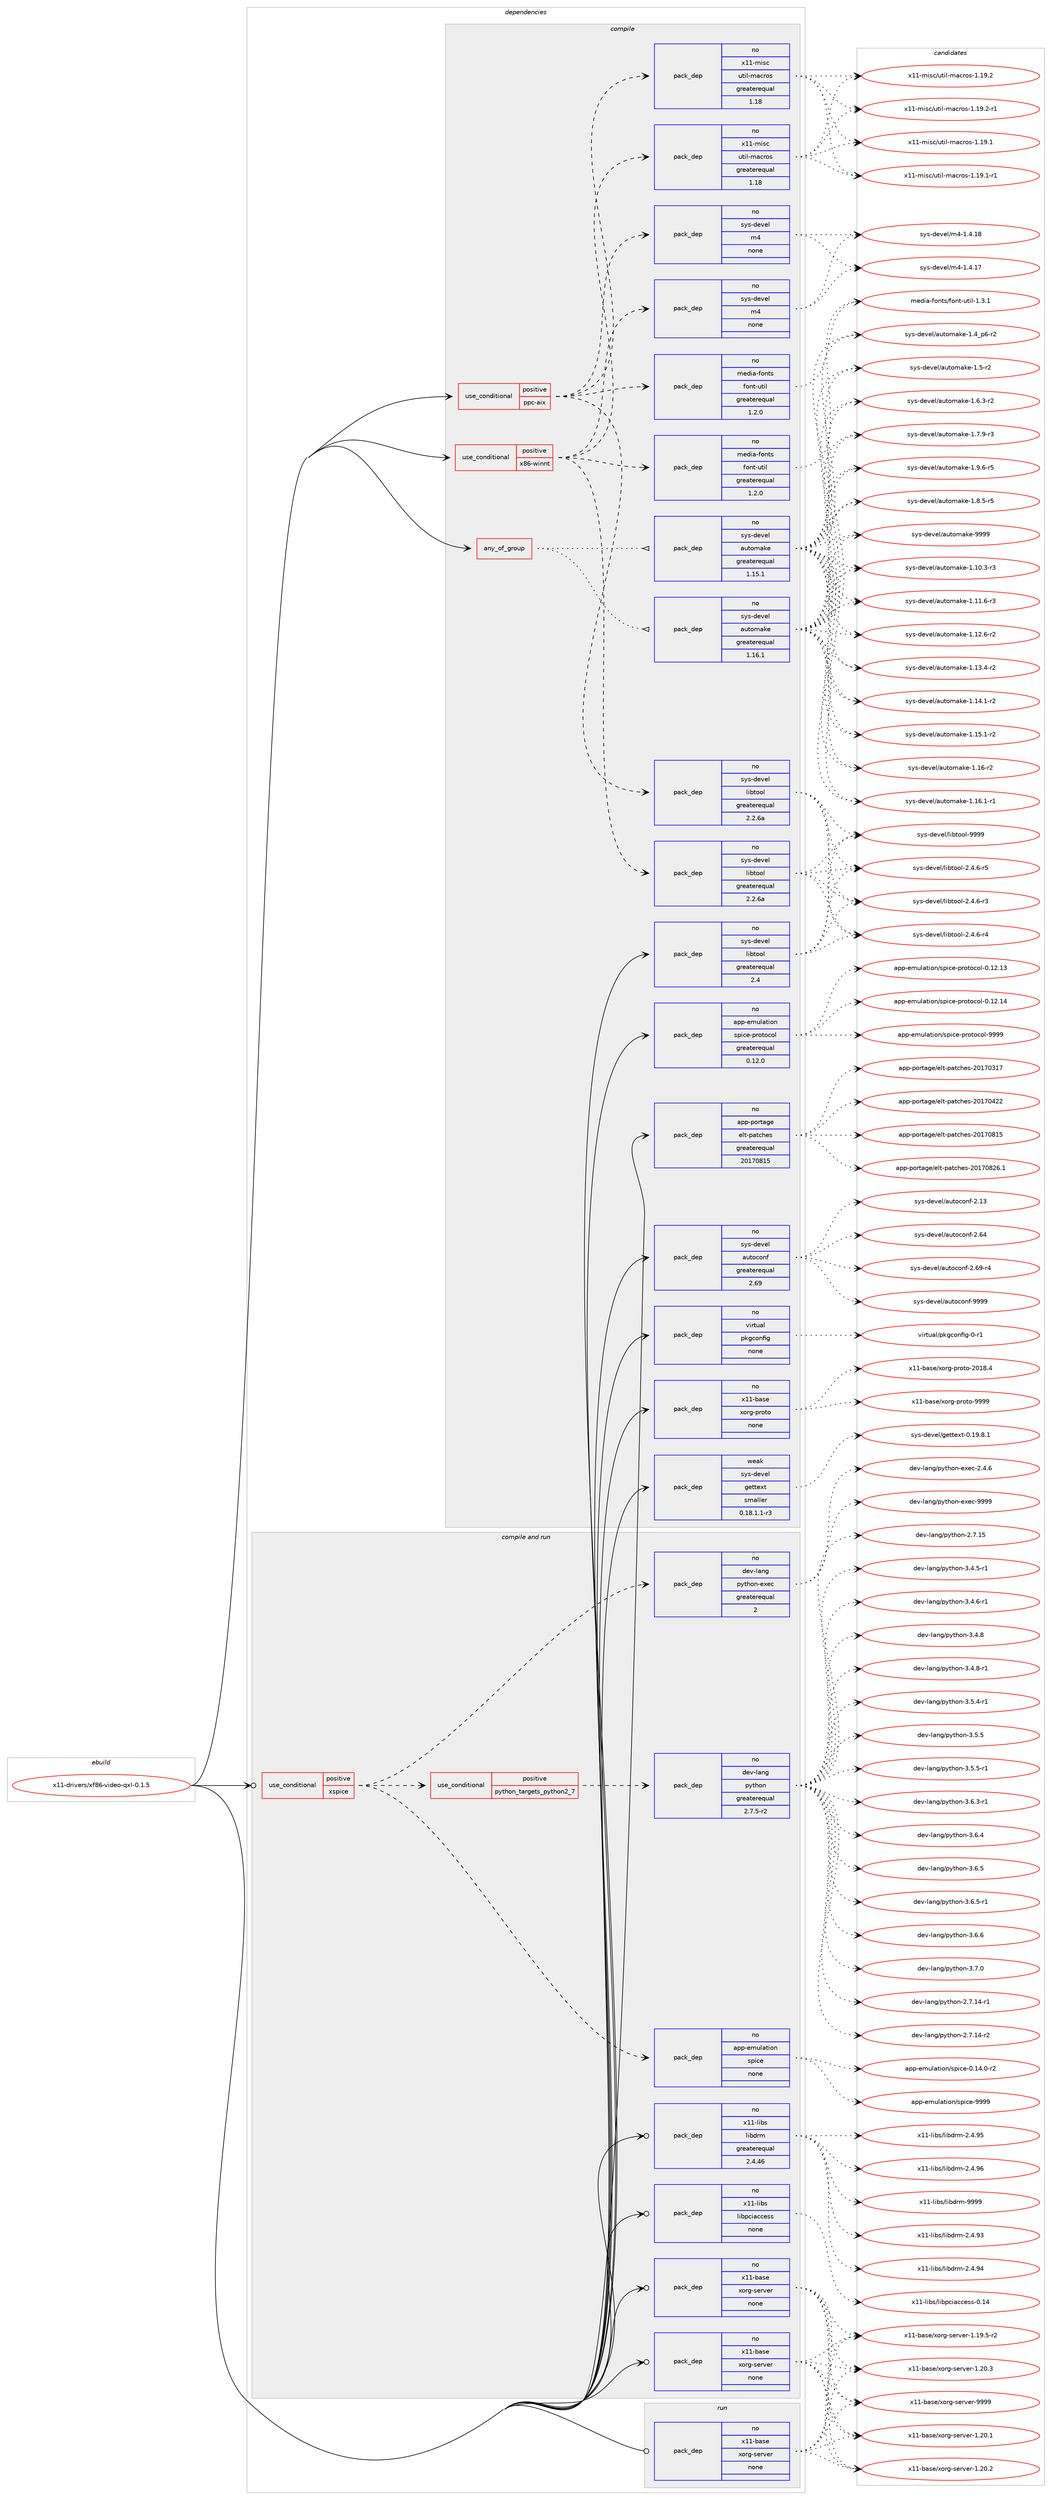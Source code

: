 digraph prolog {

# *************
# Graph options
# *************

newrank=true;
concentrate=true;
compound=true;
graph [rankdir=LR,fontname=Helvetica,fontsize=10,ranksep=1.5];#, ranksep=2.5, nodesep=0.2];
edge  [arrowhead=vee];
node  [fontname=Helvetica,fontsize=10];

# **********
# The ebuild
# **********

subgraph cluster_leftcol {
color=gray;
rank=same;
label=<<i>ebuild</i>>;
id [label="x11-drivers/xf86-video-qxl-0.1.5", color=red, width=4, href="../x11-drivers/xf86-video-qxl-0.1.5.svg"];
}

# ****************
# The dependencies
# ****************

subgraph cluster_midcol {
color=gray;
label=<<i>dependencies</i>>;
subgraph cluster_compile {
fillcolor="#eeeeee";
style=filled;
label=<<i>compile</i>>;
subgraph any210 {
dependency8923 [label=<<TABLE BORDER="0" CELLBORDER="1" CELLSPACING="0" CELLPADDING="4"><TR><TD CELLPADDING="10">any_of_group</TD></TR></TABLE>>, shape=none, color=red];subgraph pack7074 {
dependency8924 [label=<<TABLE BORDER="0" CELLBORDER="1" CELLSPACING="0" CELLPADDING="4" WIDTH="220"><TR><TD ROWSPAN="6" CELLPADDING="30">pack_dep</TD></TR><TR><TD WIDTH="110">no</TD></TR><TR><TD>sys-devel</TD></TR><TR><TD>automake</TD></TR><TR><TD>greaterequal</TD></TR><TR><TD>1.16.1</TD></TR></TABLE>>, shape=none, color=blue];
}
dependency8923:e -> dependency8924:w [weight=20,style="dotted",arrowhead="oinv"];
subgraph pack7075 {
dependency8925 [label=<<TABLE BORDER="0" CELLBORDER="1" CELLSPACING="0" CELLPADDING="4" WIDTH="220"><TR><TD ROWSPAN="6" CELLPADDING="30">pack_dep</TD></TR><TR><TD WIDTH="110">no</TD></TR><TR><TD>sys-devel</TD></TR><TR><TD>automake</TD></TR><TR><TD>greaterequal</TD></TR><TR><TD>1.15.1</TD></TR></TABLE>>, shape=none, color=blue];
}
dependency8923:e -> dependency8925:w [weight=20,style="dotted",arrowhead="oinv"];
}
id:e -> dependency8923:w [weight=20,style="solid",arrowhead="vee"];
subgraph cond1629 {
dependency8926 [label=<<TABLE BORDER="0" CELLBORDER="1" CELLSPACING="0" CELLPADDING="4"><TR><TD ROWSPAN="3" CELLPADDING="10">use_conditional</TD></TR><TR><TD>positive</TD></TR><TR><TD>ppc-aix</TD></TR></TABLE>>, shape=none, color=red];
subgraph pack7076 {
dependency8927 [label=<<TABLE BORDER="0" CELLBORDER="1" CELLSPACING="0" CELLPADDING="4" WIDTH="220"><TR><TD ROWSPAN="6" CELLPADDING="30">pack_dep</TD></TR><TR><TD WIDTH="110">no</TD></TR><TR><TD>sys-devel</TD></TR><TR><TD>libtool</TD></TR><TR><TD>greaterequal</TD></TR><TR><TD>2.2.6a</TD></TR></TABLE>>, shape=none, color=blue];
}
dependency8926:e -> dependency8927:w [weight=20,style="dashed",arrowhead="vee"];
subgraph pack7077 {
dependency8928 [label=<<TABLE BORDER="0" CELLBORDER="1" CELLSPACING="0" CELLPADDING="4" WIDTH="220"><TR><TD ROWSPAN="6" CELLPADDING="30">pack_dep</TD></TR><TR><TD WIDTH="110">no</TD></TR><TR><TD>sys-devel</TD></TR><TR><TD>m4</TD></TR><TR><TD>none</TD></TR><TR><TD></TD></TR></TABLE>>, shape=none, color=blue];
}
dependency8926:e -> dependency8928:w [weight=20,style="dashed",arrowhead="vee"];
subgraph pack7078 {
dependency8929 [label=<<TABLE BORDER="0" CELLBORDER="1" CELLSPACING="0" CELLPADDING="4" WIDTH="220"><TR><TD ROWSPAN="6" CELLPADDING="30">pack_dep</TD></TR><TR><TD WIDTH="110">no</TD></TR><TR><TD>x11-misc</TD></TR><TR><TD>util-macros</TD></TR><TR><TD>greaterequal</TD></TR><TR><TD>1.18</TD></TR></TABLE>>, shape=none, color=blue];
}
dependency8926:e -> dependency8929:w [weight=20,style="dashed",arrowhead="vee"];
subgraph pack7079 {
dependency8930 [label=<<TABLE BORDER="0" CELLBORDER="1" CELLSPACING="0" CELLPADDING="4" WIDTH="220"><TR><TD ROWSPAN="6" CELLPADDING="30">pack_dep</TD></TR><TR><TD WIDTH="110">no</TD></TR><TR><TD>media-fonts</TD></TR><TR><TD>font-util</TD></TR><TR><TD>greaterequal</TD></TR><TR><TD>1.2.0</TD></TR></TABLE>>, shape=none, color=blue];
}
dependency8926:e -> dependency8930:w [weight=20,style="dashed",arrowhead="vee"];
}
id:e -> dependency8926:w [weight=20,style="solid",arrowhead="vee"];
subgraph cond1630 {
dependency8931 [label=<<TABLE BORDER="0" CELLBORDER="1" CELLSPACING="0" CELLPADDING="4"><TR><TD ROWSPAN="3" CELLPADDING="10">use_conditional</TD></TR><TR><TD>positive</TD></TR><TR><TD>x86-winnt</TD></TR></TABLE>>, shape=none, color=red];
subgraph pack7080 {
dependency8932 [label=<<TABLE BORDER="0" CELLBORDER="1" CELLSPACING="0" CELLPADDING="4" WIDTH="220"><TR><TD ROWSPAN="6" CELLPADDING="30">pack_dep</TD></TR><TR><TD WIDTH="110">no</TD></TR><TR><TD>sys-devel</TD></TR><TR><TD>libtool</TD></TR><TR><TD>greaterequal</TD></TR><TR><TD>2.2.6a</TD></TR></TABLE>>, shape=none, color=blue];
}
dependency8931:e -> dependency8932:w [weight=20,style="dashed",arrowhead="vee"];
subgraph pack7081 {
dependency8933 [label=<<TABLE BORDER="0" CELLBORDER="1" CELLSPACING="0" CELLPADDING="4" WIDTH="220"><TR><TD ROWSPAN="6" CELLPADDING="30">pack_dep</TD></TR><TR><TD WIDTH="110">no</TD></TR><TR><TD>sys-devel</TD></TR><TR><TD>m4</TD></TR><TR><TD>none</TD></TR><TR><TD></TD></TR></TABLE>>, shape=none, color=blue];
}
dependency8931:e -> dependency8933:w [weight=20,style="dashed",arrowhead="vee"];
subgraph pack7082 {
dependency8934 [label=<<TABLE BORDER="0" CELLBORDER="1" CELLSPACING="0" CELLPADDING="4" WIDTH="220"><TR><TD ROWSPAN="6" CELLPADDING="30">pack_dep</TD></TR><TR><TD WIDTH="110">no</TD></TR><TR><TD>x11-misc</TD></TR><TR><TD>util-macros</TD></TR><TR><TD>greaterequal</TD></TR><TR><TD>1.18</TD></TR></TABLE>>, shape=none, color=blue];
}
dependency8931:e -> dependency8934:w [weight=20,style="dashed",arrowhead="vee"];
subgraph pack7083 {
dependency8935 [label=<<TABLE BORDER="0" CELLBORDER="1" CELLSPACING="0" CELLPADDING="4" WIDTH="220"><TR><TD ROWSPAN="6" CELLPADDING="30">pack_dep</TD></TR><TR><TD WIDTH="110">no</TD></TR><TR><TD>media-fonts</TD></TR><TR><TD>font-util</TD></TR><TR><TD>greaterequal</TD></TR><TR><TD>1.2.0</TD></TR></TABLE>>, shape=none, color=blue];
}
dependency8931:e -> dependency8935:w [weight=20,style="dashed",arrowhead="vee"];
}
id:e -> dependency8931:w [weight=20,style="solid",arrowhead="vee"];
subgraph pack7084 {
dependency8936 [label=<<TABLE BORDER="0" CELLBORDER="1" CELLSPACING="0" CELLPADDING="4" WIDTH="220"><TR><TD ROWSPAN="6" CELLPADDING="30">pack_dep</TD></TR><TR><TD WIDTH="110">no</TD></TR><TR><TD>app-emulation</TD></TR><TR><TD>spice-protocol</TD></TR><TR><TD>greaterequal</TD></TR><TR><TD>0.12.0</TD></TR></TABLE>>, shape=none, color=blue];
}
id:e -> dependency8936:w [weight=20,style="solid",arrowhead="vee"];
subgraph pack7085 {
dependency8937 [label=<<TABLE BORDER="0" CELLBORDER="1" CELLSPACING="0" CELLPADDING="4" WIDTH="220"><TR><TD ROWSPAN="6" CELLPADDING="30">pack_dep</TD></TR><TR><TD WIDTH="110">no</TD></TR><TR><TD>app-portage</TD></TR><TR><TD>elt-patches</TD></TR><TR><TD>greaterequal</TD></TR><TR><TD>20170815</TD></TR></TABLE>>, shape=none, color=blue];
}
id:e -> dependency8937:w [weight=20,style="solid",arrowhead="vee"];
subgraph pack7086 {
dependency8938 [label=<<TABLE BORDER="0" CELLBORDER="1" CELLSPACING="0" CELLPADDING="4" WIDTH="220"><TR><TD ROWSPAN="6" CELLPADDING="30">pack_dep</TD></TR><TR><TD WIDTH="110">no</TD></TR><TR><TD>sys-devel</TD></TR><TR><TD>autoconf</TD></TR><TR><TD>greaterequal</TD></TR><TR><TD>2.69</TD></TR></TABLE>>, shape=none, color=blue];
}
id:e -> dependency8938:w [weight=20,style="solid",arrowhead="vee"];
subgraph pack7087 {
dependency8939 [label=<<TABLE BORDER="0" CELLBORDER="1" CELLSPACING="0" CELLPADDING="4" WIDTH="220"><TR><TD ROWSPAN="6" CELLPADDING="30">pack_dep</TD></TR><TR><TD WIDTH="110">no</TD></TR><TR><TD>sys-devel</TD></TR><TR><TD>libtool</TD></TR><TR><TD>greaterequal</TD></TR><TR><TD>2.4</TD></TR></TABLE>>, shape=none, color=blue];
}
id:e -> dependency8939:w [weight=20,style="solid",arrowhead="vee"];
subgraph pack7088 {
dependency8940 [label=<<TABLE BORDER="0" CELLBORDER="1" CELLSPACING="0" CELLPADDING="4" WIDTH="220"><TR><TD ROWSPAN="6" CELLPADDING="30">pack_dep</TD></TR><TR><TD WIDTH="110">no</TD></TR><TR><TD>virtual</TD></TR><TR><TD>pkgconfig</TD></TR><TR><TD>none</TD></TR><TR><TD></TD></TR></TABLE>>, shape=none, color=blue];
}
id:e -> dependency8940:w [weight=20,style="solid",arrowhead="vee"];
subgraph pack7089 {
dependency8941 [label=<<TABLE BORDER="0" CELLBORDER="1" CELLSPACING="0" CELLPADDING="4" WIDTH="220"><TR><TD ROWSPAN="6" CELLPADDING="30">pack_dep</TD></TR><TR><TD WIDTH="110">no</TD></TR><TR><TD>x11-base</TD></TR><TR><TD>xorg-proto</TD></TR><TR><TD>none</TD></TR><TR><TD></TD></TR></TABLE>>, shape=none, color=blue];
}
id:e -> dependency8941:w [weight=20,style="solid",arrowhead="vee"];
subgraph pack7090 {
dependency8942 [label=<<TABLE BORDER="0" CELLBORDER="1" CELLSPACING="0" CELLPADDING="4" WIDTH="220"><TR><TD ROWSPAN="6" CELLPADDING="30">pack_dep</TD></TR><TR><TD WIDTH="110">weak</TD></TR><TR><TD>sys-devel</TD></TR><TR><TD>gettext</TD></TR><TR><TD>smaller</TD></TR><TR><TD>0.18.1.1-r3</TD></TR></TABLE>>, shape=none, color=blue];
}
id:e -> dependency8942:w [weight=20,style="solid",arrowhead="vee"];
}
subgraph cluster_compileandrun {
fillcolor="#eeeeee";
style=filled;
label=<<i>compile and run</i>>;
subgraph cond1631 {
dependency8943 [label=<<TABLE BORDER="0" CELLBORDER="1" CELLSPACING="0" CELLPADDING="4"><TR><TD ROWSPAN="3" CELLPADDING="10">use_conditional</TD></TR><TR><TD>positive</TD></TR><TR><TD>xspice</TD></TR></TABLE>>, shape=none, color=red];
subgraph pack7091 {
dependency8944 [label=<<TABLE BORDER="0" CELLBORDER="1" CELLSPACING="0" CELLPADDING="4" WIDTH="220"><TR><TD ROWSPAN="6" CELLPADDING="30">pack_dep</TD></TR><TR><TD WIDTH="110">no</TD></TR><TR><TD>app-emulation</TD></TR><TR><TD>spice</TD></TR><TR><TD>none</TD></TR><TR><TD></TD></TR></TABLE>>, shape=none, color=blue];
}
dependency8943:e -> dependency8944:w [weight=20,style="dashed",arrowhead="vee"];
subgraph cond1632 {
dependency8945 [label=<<TABLE BORDER="0" CELLBORDER="1" CELLSPACING="0" CELLPADDING="4"><TR><TD ROWSPAN="3" CELLPADDING="10">use_conditional</TD></TR><TR><TD>positive</TD></TR><TR><TD>python_targets_python2_7</TD></TR></TABLE>>, shape=none, color=red];
subgraph pack7092 {
dependency8946 [label=<<TABLE BORDER="0" CELLBORDER="1" CELLSPACING="0" CELLPADDING="4" WIDTH="220"><TR><TD ROWSPAN="6" CELLPADDING="30">pack_dep</TD></TR><TR><TD WIDTH="110">no</TD></TR><TR><TD>dev-lang</TD></TR><TR><TD>python</TD></TR><TR><TD>greaterequal</TD></TR><TR><TD>2.7.5-r2</TD></TR></TABLE>>, shape=none, color=blue];
}
dependency8945:e -> dependency8946:w [weight=20,style="dashed",arrowhead="vee"];
}
dependency8943:e -> dependency8945:w [weight=20,style="dashed",arrowhead="vee"];
subgraph pack7093 {
dependency8947 [label=<<TABLE BORDER="0" CELLBORDER="1" CELLSPACING="0" CELLPADDING="4" WIDTH="220"><TR><TD ROWSPAN="6" CELLPADDING="30">pack_dep</TD></TR><TR><TD WIDTH="110">no</TD></TR><TR><TD>dev-lang</TD></TR><TR><TD>python-exec</TD></TR><TR><TD>greaterequal</TD></TR><TR><TD>2</TD></TR></TABLE>>, shape=none, color=blue];
}
dependency8943:e -> dependency8947:w [weight=20,style="dashed",arrowhead="vee"];
}
id:e -> dependency8943:w [weight=20,style="solid",arrowhead="odotvee"];
subgraph pack7094 {
dependency8948 [label=<<TABLE BORDER="0" CELLBORDER="1" CELLSPACING="0" CELLPADDING="4" WIDTH="220"><TR><TD ROWSPAN="6" CELLPADDING="30">pack_dep</TD></TR><TR><TD WIDTH="110">no</TD></TR><TR><TD>x11-base</TD></TR><TR><TD>xorg-server</TD></TR><TR><TD>none</TD></TR><TR><TD></TD></TR></TABLE>>, shape=none, color=blue];
}
id:e -> dependency8948:w [weight=20,style="solid",arrowhead="odotvee"];
subgraph pack7095 {
dependency8949 [label=<<TABLE BORDER="0" CELLBORDER="1" CELLSPACING="0" CELLPADDING="4" WIDTH="220"><TR><TD ROWSPAN="6" CELLPADDING="30">pack_dep</TD></TR><TR><TD WIDTH="110">no</TD></TR><TR><TD>x11-base</TD></TR><TR><TD>xorg-server</TD></TR><TR><TD>none</TD></TR><TR><TD></TD></TR></TABLE>>, shape=none, color=blue];
}
id:e -> dependency8949:w [weight=20,style="solid",arrowhead="odotvee"];
subgraph pack7096 {
dependency8950 [label=<<TABLE BORDER="0" CELLBORDER="1" CELLSPACING="0" CELLPADDING="4" WIDTH="220"><TR><TD ROWSPAN="6" CELLPADDING="30">pack_dep</TD></TR><TR><TD WIDTH="110">no</TD></TR><TR><TD>x11-libs</TD></TR><TR><TD>libdrm</TD></TR><TR><TD>greaterequal</TD></TR><TR><TD>2.4.46</TD></TR></TABLE>>, shape=none, color=blue];
}
id:e -> dependency8950:w [weight=20,style="solid",arrowhead="odotvee"];
subgraph pack7097 {
dependency8951 [label=<<TABLE BORDER="0" CELLBORDER="1" CELLSPACING="0" CELLPADDING="4" WIDTH="220"><TR><TD ROWSPAN="6" CELLPADDING="30">pack_dep</TD></TR><TR><TD WIDTH="110">no</TD></TR><TR><TD>x11-libs</TD></TR><TR><TD>libpciaccess</TD></TR><TR><TD>none</TD></TR><TR><TD></TD></TR></TABLE>>, shape=none, color=blue];
}
id:e -> dependency8951:w [weight=20,style="solid",arrowhead="odotvee"];
}
subgraph cluster_run {
fillcolor="#eeeeee";
style=filled;
label=<<i>run</i>>;
subgraph pack7098 {
dependency8952 [label=<<TABLE BORDER="0" CELLBORDER="1" CELLSPACING="0" CELLPADDING="4" WIDTH="220"><TR><TD ROWSPAN="6" CELLPADDING="30">pack_dep</TD></TR><TR><TD WIDTH="110">no</TD></TR><TR><TD>x11-base</TD></TR><TR><TD>xorg-server</TD></TR><TR><TD>none</TD></TR><TR><TD></TD></TR></TABLE>>, shape=none, color=blue];
}
id:e -> dependency8952:w [weight=20,style="solid",arrowhead="odot"];
}
}

# **************
# The candidates
# **************

subgraph cluster_choices {
rank=same;
color=gray;
label=<<i>candidates</i>>;

subgraph choice7074 {
color=black;
nodesep=1;
choice11512111545100101118101108479711711611110997107101454946494846514511451 [label="sys-devel/automake-1.10.3-r3", color=red, width=4,href="../sys-devel/automake-1.10.3-r3.svg"];
choice11512111545100101118101108479711711611110997107101454946494946544511451 [label="sys-devel/automake-1.11.6-r3", color=red, width=4,href="../sys-devel/automake-1.11.6-r3.svg"];
choice11512111545100101118101108479711711611110997107101454946495046544511450 [label="sys-devel/automake-1.12.6-r2", color=red, width=4,href="../sys-devel/automake-1.12.6-r2.svg"];
choice11512111545100101118101108479711711611110997107101454946495146524511450 [label="sys-devel/automake-1.13.4-r2", color=red, width=4,href="../sys-devel/automake-1.13.4-r2.svg"];
choice11512111545100101118101108479711711611110997107101454946495246494511450 [label="sys-devel/automake-1.14.1-r2", color=red, width=4,href="../sys-devel/automake-1.14.1-r2.svg"];
choice11512111545100101118101108479711711611110997107101454946495346494511450 [label="sys-devel/automake-1.15.1-r2", color=red, width=4,href="../sys-devel/automake-1.15.1-r2.svg"];
choice1151211154510010111810110847971171161111099710710145494649544511450 [label="sys-devel/automake-1.16-r2", color=red, width=4,href="../sys-devel/automake-1.16-r2.svg"];
choice11512111545100101118101108479711711611110997107101454946495446494511449 [label="sys-devel/automake-1.16.1-r1", color=red, width=4,href="../sys-devel/automake-1.16.1-r1.svg"];
choice115121115451001011181011084797117116111109971071014549465295112544511450 [label="sys-devel/automake-1.4_p6-r2", color=red, width=4,href="../sys-devel/automake-1.4_p6-r2.svg"];
choice11512111545100101118101108479711711611110997107101454946534511450 [label="sys-devel/automake-1.5-r2", color=red, width=4,href="../sys-devel/automake-1.5-r2.svg"];
choice115121115451001011181011084797117116111109971071014549465446514511450 [label="sys-devel/automake-1.6.3-r2", color=red, width=4,href="../sys-devel/automake-1.6.3-r2.svg"];
choice115121115451001011181011084797117116111109971071014549465546574511451 [label="sys-devel/automake-1.7.9-r3", color=red, width=4,href="../sys-devel/automake-1.7.9-r3.svg"];
choice115121115451001011181011084797117116111109971071014549465646534511453 [label="sys-devel/automake-1.8.5-r5", color=red, width=4,href="../sys-devel/automake-1.8.5-r5.svg"];
choice115121115451001011181011084797117116111109971071014549465746544511453 [label="sys-devel/automake-1.9.6-r5", color=red, width=4,href="../sys-devel/automake-1.9.6-r5.svg"];
choice115121115451001011181011084797117116111109971071014557575757 [label="sys-devel/automake-9999", color=red, width=4,href="../sys-devel/automake-9999.svg"];
dependency8924:e -> choice11512111545100101118101108479711711611110997107101454946494846514511451:w [style=dotted,weight="100"];
dependency8924:e -> choice11512111545100101118101108479711711611110997107101454946494946544511451:w [style=dotted,weight="100"];
dependency8924:e -> choice11512111545100101118101108479711711611110997107101454946495046544511450:w [style=dotted,weight="100"];
dependency8924:e -> choice11512111545100101118101108479711711611110997107101454946495146524511450:w [style=dotted,weight="100"];
dependency8924:e -> choice11512111545100101118101108479711711611110997107101454946495246494511450:w [style=dotted,weight="100"];
dependency8924:e -> choice11512111545100101118101108479711711611110997107101454946495346494511450:w [style=dotted,weight="100"];
dependency8924:e -> choice1151211154510010111810110847971171161111099710710145494649544511450:w [style=dotted,weight="100"];
dependency8924:e -> choice11512111545100101118101108479711711611110997107101454946495446494511449:w [style=dotted,weight="100"];
dependency8924:e -> choice115121115451001011181011084797117116111109971071014549465295112544511450:w [style=dotted,weight="100"];
dependency8924:e -> choice11512111545100101118101108479711711611110997107101454946534511450:w [style=dotted,weight="100"];
dependency8924:e -> choice115121115451001011181011084797117116111109971071014549465446514511450:w [style=dotted,weight="100"];
dependency8924:e -> choice115121115451001011181011084797117116111109971071014549465546574511451:w [style=dotted,weight="100"];
dependency8924:e -> choice115121115451001011181011084797117116111109971071014549465646534511453:w [style=dotted,weight="100"];
dependency8924:e -> choice115121115451001011181011084797117116111109971071014549465746544511453:w [style=dotted,weight="100"];
dependency8924:e -> choice115121115451001011181011084797117116111109971071014557575757:w [style=dotted,weight="100"];
}
subgraph choice7075 {
color=black;
nodesep=1;
choice11512111545100101118101108479711711611110997107101454946494846514511451 [label="sys-devel/automake-1.10.3-r3", color=red, width=4,href="../sys-devel/automake-1.10.3-r3.svg"];
choice11512111545100101118101108479711711611110997107101454946494946544511451 [label="sys-devel/automake-1.11.6-r3", color=red, width=4,href="../sys-devel/automake-1.11.6-r3.svg"];
choice11512111545100101118101108479711711611110997107101454946495046544511450 [label="sys-devel/automake-1.12.6-r2", color=red, width=4,href="../sys-devel/automake-1.12.6-r2.svg"];
choice11512111545100101118101108479711711611110997107101454946495146524511450 [label="sys-devel/automake-1.13.4-r2", color=red, width=4,href="../sys-devel/automake-1.13.4-r2.svg"];
choice11512111545100101118101108479711711611110997107101454946495246494511450 [label="sys-devel/automake-1.14.1-r2", color=red, width=4,href="../sys-devel/automake-1.14.1-r2.svg"];
choice11512111545100101118101108479711711611110997107101454946495346494511450 [label="sys-devel/automake-1.15.1-r2", color=red, width=4,href="../sys-devel/automake-1.15.1-r2.svg"];
choice1151211154510010111810110847971171161111099710710145494649544511450 [label="sys-devel/automake-1.16-r2", color=red, width=4,href="../sys-devel/automake-1.16-r2.svg"];
choice11512111545100101118101108479711711611110997107101454946495446494511449 [label="sys-devel/automake-1.16.1-r1", color=red, width=4,href="../sys-devel/automake-1.16.1-r1.svg"];
choice115121115451001011181011084797117116111109971071014549465295112544511450 [label="sys-devel/automake-1.4_p6-r2", color=red, width=4,href="../sys-devel/automake-1.4_p6-r2.svg"];
choice11512111545100101118101108479711711611110997107101454946534511450 [label="sys-devel/automake-1.5-r2", color=red, width=4,href="../sys-devel/automake-1.5-r2.svg"];
choice115121115451001011181011084797117116111109971071014549465446514511450 [label="sys-devel/automake-1.6.3-r2", color=red, width=4,href="../sys-devel/automake-1.6.3-r2.svg"];
choice115121115451001011181011084797117116111109971071014549465546574511451 [label="sys-devel/automake-1.7.9-r3", color=red, width=4,href="../sys-devel/automake-1.7.9-r3.svg"];
choice115121115451001011181011084797117116111109971071014549465646534511453 [label="sys-devel/automake-1.8.5-r5", color=red, width=4,href="../sys-devel/automake-1.8.5-r5.svg"];
choice115121115451001011181011084797117116111109971071014549465746544511453 [label="sys-devel/automake-1.9.6-r5", color=red, width=4,href="../sys-devel/automake-1.9.6-r5.svg"];
choice115121115451001011181011084797117116111109971071014557575757 [label="sys-devel/automake-9999", color=red, width=4,href="../sys-devel/automake-9999.svg"];
dependency8925:e -> choice11512111545100101118101108479711711611110997107101454946494846514511451:w [style=dotted,weight="100"];
dependency8925:e -> choice11512111545100101118101108479711711611110997107101454946494946544511451:w [style=dotted,weight="100"];
dependency8925:e -> choice11512111545100101118101108479711711611110997107101454946495046544511450:w [style=dotted,weight="100"];
dependency8925:e -> choice11512111545100101118101108479711711611110997107101454946495146524511450:w [style=dotted,weight="100"];
dependency8925:e -> choice11512111545100101118101108479711711611110997107101454946495246494511450:w [style=dotted,weight="100"];
dependency8925:e -> choice11512111545100101118101108479711711611110997107101454946495346494511450:w [style=dotted,weight="100"];
dependency8925:e -> choice1151211154510010111810110847971171161111099710710145494649544511450:w [style=dotted,weight="100"];
dependency8925:e -> choice11512111545100101118101108479711711611110997107101454946495446494511449:w [style=dotted,weight="100"];
dependency8925:e -> choice115121115451001011181011084797117116111109971071014549465295112544511450:w [style=dotted,weight="100"];
dependency8925:e -> choice11512111545100101118101108479711711611110997107101454946534511450:w [style=dotted,weight="100"];
dependency8925:e -> choice115121115451001011181011084797117116111109971071014549465446514511450:w [style=dotted,weight="100"];
dependency8925:e -> choice115121115451001011181011084797117116111109971071014549465546574511451:w [style=dotted,weight="100"];
dependency8925:e -> choice115121115451001011181011084797117116111109971071014549465646534511453:w [style=dotted,weight="100"];
dependency8925:e -> choice115121115451001011181011084797117116111109971071014549465746544511453:w [style=dotted,weight="100"];
dependency8925:e -> choice115121115451001011181011084797117116111109971071014557575757:w [style=dotted,weight="100"];
}
subgraph choice7076 {
color=black;
nodesep=1;
choice1151211154510010111810110847108105981161111111084550465246544511451 [label="sys-devel/libtool-2.4.6-r3", color=red, width=4,href="../sys-devel/libtool-2.4.6-r3.svg"];
choice1151211154510010111810110847108105981161111111084550465246544511452 [label="sys-devel/libtool-2.4.6-r4", color=red, width=4,href="../sys-devel/libtool-2.4.6-r4.svg"];
choice1151211154510010111810110847108105981161111111084550465246544511453 [label="sys-devel/libtool-2.4.6-r5", color=red, width=4,href="../sys-devel/libtool-2.4.6-r5.svg"];
choice1151211154510010111810110847108105981161111111084557575757 [label="sys-devel/libtool-9999", color=red, width=4,href="../sys-devel/libtool-9999.svg"];
dependency8927:e -> choice1151211154510010111810110847108105981161111111084550465246544511451:w [style=dotted,weight="100"];
dependency8927:e -> choice1151211154510010111810110847108105981161111111084550465246544511452:w [style=dotted,weight="100"];
dependency8927:e -> choice1151211154510010111810110847108105981161111111084550465246544511453:w [style=dotted,weight="100"];
dependency8927:e -> choice1151211154510010111810110847108105981161111111084557575757:w [style=dotted,weight="100"];
}
subgraph choice7077 {
color=black;
nodesep=1;
choice11512111545100101118101108471095245494652464955 [label="sys-devel/m4-1.4.17", color=red, width=4,href="../sys-devel/m4-1.4.17.svg"];
choice11512111545100101118101108471095245494652464956 [label="sys-devel/m4-1.4.18", color=red, width=4,href="../sys-devel/m4-1.4.18.svg"];
dependency8928:e -> choice11512111545100101118101108471095245494652464955:w [style=dotted,weight="100"];
dependency8928:e -> choice11512111545100101118101108471095245494652464956:w [style=dotted,weight="100"];
}
subgraph choice7078 {
color=black;
nodesep=1;
choice120494945109105115994711711610510845109979911411111545494649574649 [label="x11-misc/util-macros-1.19.1", color=red, width=4,href="../x11-misc/util-macros-1.19.1.svg"];
choice1204949451091051159947117116105108451099799114111115454946495746494511449 [label="x11-misc/util-macros-1.19.1-r1", color=red, width=4,href="../x11-misc/util-macros-1.19.1-r1.svg"];
choice120494945109105115994711711610510845109979911411111545494649574650 [label="x11-misc/util-macros-1.19.2", color=red, width=4,href="../x11-misc/util-macros-1.19.2.svg"];
choice1204949451091051159947117116105108451099799114111115454946495746504511449 [label="x11-misc/util-macros-1.19.2-r1", color=red, width=4,href="../x11-misc/util-macros-1.19.2-r1.svg"];
dependency8929:e -> choice120494945109105115994711711610510845109979911411111545494649574649:w [style=dotted,weight="100"];
dependency8929:e -> choice1204949451091051159947117116105108451099799114111115454946495746494511449:w [style=dotted,weight="100"];
dependency8929:e -> choice120494945109105115994711711610510845109979911411111545494649574650:w [style=dotted,weight="100"];
dependency8929:e -> choice1204949451091051159947117116105108451099799114111115454946495746504511449:w [style=dotted,weight="100"];
}
subgraph choice7079 {
color=black;
nodesep=1;
choice10910110010597451021111101161154710211111011645117116105108454946514649 [label="media-fonts/font-util-1.3.1", color=red, width=4,href="../media-fonts/font-util-1.3.1.svg"];
dependency8930:e -> choice10910110010597451021111101161154710211111011645117116105108454946514649:w [style=dotted,weight="100"];
}
subgraph choice7080 {
color=black;
nodesep=1;
choice1151211154510010111810110847108105981161111111084550465246544511451 [label="sys-devel/libtool-2.4.6-r3", color=red, width=4,href="../sys-devel/libtool-2.4.6-r3.svg"];
choice1151211154510010111810110847108105981161111111084550465246544511452 [label="sys-devel/libtool-2.4.6-r4", color=red, width=4,href="../sys-devel/libtool-2.4.6-r4.svg"];
choice1151211154510010111810110847108105981161111111084550465246544511453 [label="sys-devel/libtool-2.4.6-r5", color=red, width=4,href="../sys-devel/libtool-2.4.6-r5.svg"];
choice1151211154510010111810110847108105981161111111084557575757 [label="sys-devel/libtool-9999", color=red, width=4,href="../sys-devel/libtool-9999.svg"];
dependency8932:e -> choice1151211154510010111810110847108105981161111111084550465246544511451:w [style=dotted,weight="100"];
dependency8932:e -> choice1151211154510010111810110847108105981161111111084550465246544511452:w [style=dotted,weight="100"];
dependency8932:e -> choice1151211154510010111810110847108105981161111111084550465246544511453:w [style=dotted,weight="100"];
dependency8932:e -> choice1151211154510010111810110847108105981161111111084557575757:w [style=dotted,weight="100"];
}
subgraph choice7081 {
color=black;
nodesep=1;
choice11512111545100101118101108471095245494652464955 [label="sys-devel/m4-1.4.17", color=red, width=4,href="../sys-devel/m4-1.4.17.svg"];
choice11512111545100101118101108471095245494652464956 [label="sys-devel/m4-1.4.18", color=red, width=4,href="../sys-devel/m4-1.4.18.svg"];
dependency8933:e -> choice11512111545100101118101108471095245494652464955:w [style=dotted,weight="100"];
dependency8933:e -> choice11512111545100101118101108471095245494652464956:w [style=dotted,weight="100"];
}
subgraph choice7082 {
color=black;
nodesep=1;
choice120494945109105115994711711610510845109979911411111545494649574649 [label="x11-misc/util-macros-1.19.1", color=red, width=4,href="../x11-misc/util-macros-1.19.1.svg"];
choice1204949451091051159947117116105108451099799114111115454946495746494511449 [label="x11-misc/util-macros-1.19.1-r1", color=red, width=4,href="../x11-misc/util-macros-1.19.1-r1.svg"];
choice120494945109105115994711711610510845109979911411111545494649574650 [label="x11-misc/util-macros-1.19.2", color=red, width=4,href="../x11-misc/util-macros-1.19.2.svg"];
choice1204949451091051159947117116105108451099799114111115454946495746504511449 [label="x11-misc/util-macros-1.19.2-r1", color=red, width=4,href="../x11-misc/util-macros-1.19.2-r1.svg"];
dependency8934:e -> choice120494945109105115994711711610510845109979911411111545494649574649:w [style=dotted,weight="100"];
dependency8934:e -> choice1204949451091051159947117116105108451099799114111115454946495746494511449:w [style=dotted,weight="100"];
dependency8934:e -> choice120494945109105115994711711610510845109979911411111545494649574650:w [style=dotted,weight="100"];
dependency8934:e -> choice1204949451091051159947117116105108451099799114111115454946495746504511449:w [style=dotted,weight="100"];
}
subgraph choice7083 {
color=black;
nodesep=1;
choice10910110010597451021111101161154710211111011645117116105108454946514649 [label="media-fonts/font-util-1.3.1", color=red, width=4,href="../media-fonts/font-util-1.3.1.svg"];
dependency8935:e -> choice10910110010597451021111101161154710211111011645117116105108454946514649:w [style=dotted,weight="100"];
}
subgraph choice7084 {
color=black;
nodesep=1;
choice971121124510110911710897116105111110471151121059910145112114111116111991111084548464950464951 [label="app-emulation/spice-protocol-0.12.13", color=red, width=4,href="../app-emulation/spice-protocol-0.12.13.svg"];
choice971121124510110911710897116105111110471151121059910145112114111116111991111084548464950464952 [label="app-emulation/spice-protocol-0.12.14", color=red, width=4,href="../app-emulation/spice-protocol-0.12.14.svg"];
choice971121124510110911710897116105111110471151121059910145112114111116111991111084557575757 [label="app-emulation/spice-protocol-9999", color=red, width=4,href="../app-emulation/spice-protocol-9999.svg"];
dependency8936:e -> choice971121124510110911710897116105111110471151121059910145112114111116111991111084548464950464951:w [style=dotted,weight="100"];
dependency8936:e -> choice971121124510110911710897116105111110471151121059910145112114111116111991111084548464950464952:w [style=dotted,weight="100"];
dependency8936:e -> choice971121124510110911710897116105111110471151121059910145112114111116111991111084557575757:w [style=dotted,weight="100"];
}
subgraph choice7085 {
color=black;
nodesep=1;
choice97112112451121111141169710310147101108116451129711699104101115455048495548514955 [label="app-portage/elt-patches-20170317", color=red, width=4,href="../app-portage/elt-patches-20170317.svg"];
choice97112112451121111141169710310147101108116451129711699104101115455048495548525050 [label="app-portage/elt-patches-20170422", color=red, width=4,href="../app-portage/elt-patches-20170422.svg"];
choice97112112451121111141169710310147101108116451129711699104101115455048495548564953 [label="app-portage/elt-patches-20170815", color=red, width=4,href="../app-portage/elt-patches-20170815.svg"];
choice971121124511211111411697103101471011081164511297116991041011154550484955485650544649 [label="app-portage/elt-patches-20170826.1", color=red, width=4,href="../app-portage/elt-patches-20170826.1.svg"];
dependency8937:e -> choice97112112451121111141169710310147101108116451129711699104101115455048495548514955:w [style=dotted,weight="100"];
dependency8937:e -> choice97112112451121111141169710310147101108116451129711699104101115455048495548525050:w [style=dotted,weight="100"];
dependency8937:e -> choice97112112451121111141169710310147101108116451129711699104101115455048495548564953:w [style=dotted,weight="100"];
dependency8937:e -> choice971121124511211111411697103101471011081164511297116991041011154550484955485650544649:w [style=dotted,weight="100"];
}
subgraph choice7086 {
color=black;
nodesep=1;
choice115121115451001011181011084797117116111991111101024550464951 [label="sys-devel/autoconf-2.13", color=red, width=4,href="../sys-devel/autoconf-2.13.svg"];
choice115121115451001011181011084797117116111991111101024550465452 [label="sys-devel/autoconf-2.64", color=red, width=4,href="../sys-devel/autoconf-2.64.svg"];
choice1151211154510010111810110847971171161119911111010245504654574511452 [label="sys-devel/autoconf-2.69-r4", color=red, width=4,href="../sys-devel/autoconf-2.69-r4.svg"];
choice115121115451001011181011084797117116111991111101024557575757 [label="sys-devel/autoconf-9999", color=red, width=4,href="../sys-devel/autoconf-9999.svg"];
dependency8938:e -> choice115121115451001011181011084797117116111991111101024550464951:w [style=dotted,weight="100"];
dependency8938:e -> choice115121115451001011181011084797117116111991111101024550465452:w [style=dotted,weight="100"];
dependency8938:e -> choice1151211154510010111810110847971171161119911111010245504654574511452:w [style=dotted,weight="100"];
dependency8938:e -> choice115121115451001011181011084797117116111991111101024557575757:w [style=dotted,weight="100"];
}
subgraph choice7087 {
color=black;
nodesep=1;
choice1151211154510010111810110847108105981161111111084550465246544511451 [label="sys-devel/libtool-2.4.6-r3", color=red, width=4,href="../sys-devel/libtool-2.4.6-r3.svg"];
choice1151211154510010111810110847108105981161111111084550465246544511452 [label="sys-devel/libtool-2.4.6-r4", color=red, width=4,href="../sys-devel/libtool-2.4.6-r4.svg"];
choice1151211154510010111810110847108105981161111111084550465246544511453 [label="sys-devel/libtool-2.4.6-r5", color=red, width=4,href="../sys-devel/libtool-2.4.6-r5.svg"];
choice1151211154510010111810110847108105981161111111084557575757 [label="sys-devel/libtool-9999", color=red, width=4,href="../sys-devel/libtool-9999.svg"];
dependency8939:e -> choice1151211154510010111810110847108105981161111111084550465246544511451:w [style=dotted,weight="100"];
dependency8939:e -> choice1151211154510010111810110847108105981161111111084550465246544511452:w [style=dotted,weight="100"];
dependency8939:e -> choice1151211154510010111810110847108105981161111111084550465246544511453:w [style=dotted,weight="100"];
dependency8939:e -> choice1151211154510010111810110847108105981161111111084557575757:w [style=dotted,weight="100"];
}
subgraph choice7088 {
color=black;
nodesep=1;
choice11810511411611797108471121071039911111010210510345484511449 [label="virtual/pkgconfig-0-r1", color=red, width=4,href="../virtual/pkgconfig-0-r1.svg"];
dependency8940:e -> choice11810511411611797108471121071039911111010210510345484511449:w [style=dotted,weight="100"];
}
subgraph choice7089 {
color=black;
nodesep=1;
choice1204949459897115101471201111141034511211411111611145504849564652 [label="x11-base/xorg-proto-2018.4", color=red, width=4,href="../x11-base/xorg-proto-2018.4.svg"];
choice120494945989711510147120111114103451121141111161114557575757 [label="x11-base/xorg-proto-9999", color=red, width=4,href="../x11-base/xorg-proto-9999.svg"];
dependency8941:e -> choice1204949459897115101471201111141034511211411111611145504849564652:w [style=dotted,weight="100"];
dependency8941:e -> choice120494945989711510147120111114103451121141111161114557575757:w [style=dotted,weight="100"];
}
subgraph choice7090 {
color=black;
nodesep=1;
choice1151211154510010111810110847103101116116101120116454846495746564649 [label="sys-devel/gettext-0.19.8.1", color=red, width=4,href="../sys-devel/gettext-0.19.8.1.svg"];
dependency8942:e -> choice1151211154510010111810110847103101116116101120116454846495746564649:w [style=dotted,weight="100"];
}
subgraph choice7091 {
color=black;
nodesep=1;
choice9711211245101109117108971161051111104711511210599101454846495246484511450 [label="app-emulation/spice-0.14.0-r2", color=red, width=4,href="../app-emulation/spice-0.14.0-r2.svg"];
choice97112112451011091171089711610511111047115112105991014557575757 [label="app-emulation/spice-9999", color=red, width=4,href="../app-emulation/spice-9999.svg"];
dependency8944:e -> choice9711211245101109117108971161051111104711511210599101454846495246484511450:w [style=dotted,weight="100"];
dependency8944:e -> choice97112112451011091171089711610511111047115112105991014557575757:w [style=dotted,weight="100"];
}
subgraph choice7092 {
color=black;
nodesep=1;
choice100101118451089711010347112121116104111110455046554649524511449 [label="dev-lang/python-2.7.14-r1", color=red, width=4,href="../dev-lang/python-2.7.14-r1.svg"];
choice100101118451089711010347112121116104111110455046554649524511450 [label="dev-lang/python-2.7.14-r2", color=red, width=4,href="../dev-lang/python-2.7.14-r2.svg"];
choice10010111845108971101034711212111610411111045504655464953 [label="dev-lang/python-2.7.15", color=red, width=4,href="../dev-lang/python-2.7.15.svg"];
choice1001011184510897110103471121211161041111104551465246534511449 [label="dev-lang/python-3.4.5-r1", color=red, width=4,href="../dev-lang/python-3.4.5-r1.svg"];
choice1001011184510897110103471121211161041111104551465246544511449 [label="dev-lang/python-3.4.6-r1", color=red, width=4,href="../dev-lang/python-3.4.6-r1.svg"];
choice100101118451089711010347112121116104111110455146524656 [label="dev-lang/python-3.4.8", color=red, width=4,href="../dev-lang/python-3.4.8.svg"];
choice1001011184510897110103471121211161041111104551465246564511449 [label="dev-lang/python-3.4.8-r1", color=red, width=4,href="../dev-lang/python-3.4.8-r1.svg"];
choice1001011184510897110103471121211161041111104551465346524511449 [label="dev-lang/python-3.5.4-r1", color=red, width=4,href="../dev-lang/python-3.5.4-r1.svg"];
choice100101118451089711010347112121116104111110455146534653 [label="dev-lang/python-3.5.5", color=red, width=4,href="../dev-lang/python-3.5.5.svg"];
choice1001011184510897110103471121211161041111104551465346534511449 [label="dev-lang/python-3.5.5-r1", color=red, width=4,href="../dev-lang/python-3.5.5-r1.svg"];
choice1001011184510897110103471121211161041111104551465446514511449 [label="dev-lang/python-3.6.3-r1", color=red, width=4,href="../dev-lang/python-3.6.3-r1.svg"];
choice100101118451089711010347112121116104111110455146544652 [label="dev-lang/python-3.6.4", color=red, width=4,href="../dev-lang/python-3.6.4.svg"];
choice100101118451089711010347112121116104111110455146544653 [label="dev-lang/python-3.6.5", color=red, width=4,href="../dev-lang/python-3.6.5.svg"];
choice1001011184510897110103471121211161041111104551465446534511449 [label="dev-lang/python-3.6.5-r1", color=red, width=4,href="../dev-lang/python-3.6.5-r1.svg"];
choice100101118451089711010347112121116104111110455146544654 [label="dev-lang/python-3.6.6", color=red, width=4,href="../dev-lang/python-3.6.6.svg"];
choice100101118451089711010347112121116104111110455146554648 [label="dev-lang/python-3.7.0", color=red, width=4,href="../dev-lang/python-3.7.0.svg"];
dependency8946:e -> choice100101118451089711010347112121116104111110455046554649524511449:w [style=dotted,weight="100"];
dependency8946:e -> choice100101118451089711010347112121116104111110455046554649524511450:w [style=dotted,weight="100"];
dependency8946:e -> choice10010111845108971101034711212111610411111045504655464953:w [style=dotted,weight="100"];
dependency8946:e -> choice1001011184510897110103471121211161041111104551465246534511449:w [style=dotted,weight="100"];
dependency8946:e -> choice1001011184510897110103471121211161041111104551465246544511449:w [style=dotted,weight="100"];
dependency8946:e -> choice100101118451089711010347112121116104111110455146524656:w [style=dotted,weight="100"];
dependency8946:e -> choice1001011184510897110103471121211161041111104551465246564511449:w [style=dotted,weight="100"];
dependency8946:e -> choice1001011184510897110103471121211161041111104551465346524511449:w [style=dotted,weight="100"];
dependency8946:e -> choice100101118451089711010347112121116104111110455146534653:w [style=dotted,weight="100"];
dependency8946:e -> choice1001011184510897110103471121211161041111104551465346534511449:w [style=dotted,weight="100"];
dependency8946:e -> choice1001011184510897110103471121211161041111104551465446514511449:w [style=dotted,weight="100"];
dependency8946:e -> choice100101118451089711010347112121116104111110455146544652:w [style=dotted,weight="100"];
dependency8946:e -> choice100101118451089711010347112121116104111110455146544653:w [style=dotted,weight="100"];
dependency8946:e -> choice1001011184510897110103471121211161041111104551465446534511449:w [style=dotted,weight="100"];
dependency8946:e -> choice100101118451089711010347112121116104111110455146544654:w [style=dotted,weight="100"];
dependency8946:e -> choice100101118451089711010347112121116104111110455146554648:w [style=dotted,weight="100"];
}
subgraph choice7093 {
color=black;
nodesep=1;
choice1001011184510897110103471121211161041111104510112010199455046524654 [label="dev-lang/python-exec-2.4.6", color=red, width=4,href="../dev-lang/python-exec-2.4.6.svg"];
choice10010111845108971101034711212111610411111045101120101994557575757 [label="dev-lang/python-exec-9999", color=red, width=4,href="../dev-lang/python-exec-9999.svg"];
dependency8947:e -> choice1001011184510897110103471121211161041111104510112010199455046524654:w [style=dotted,weight="100"];
dependency8947:e -> choice10010111845108971101034711212111610411111045101120101994557575757:w [style=dotted,weight="100"];
}
subgraph choice7094 {
color=black;
nodesep=1;
choice1204949459897115101471201111141034511510111411810111445494650484649 [label="x11-base/xorg-server-1.20.1", color=red, width=4,href="../x11-base/xorg-server-1.20.1.svg"];
choice1204949459897115101471201111141034511510111411810111445494650484650 [label="x11-base/xorg-server-1.20.2", color=red, width=4,href="../x11-base/xorg-server-1.20.2.svg"];
choice12049494598971151014712011111410345115101114118101114454946495746534511450 [label="x11-base/xorg-server-1.19.5-r2", color=red, width=4,href="../x11-base/xorg-server-1.19.5-r2.svg"];
choice1204949459897115101471201111141034511510111411810111445494650484651 [label="x11-base/xorg-server-1.20.3", color=red, width=4,href="../x11-base/xorg-server-1.20.3.svg"];
choice120494945989711510147120111114103451151011141181011144557575757 [label="x11-base/xorg-server-9999", color=red, width=4,href="../x11-base/xorg-server-9999.svg"];
dependency8948:e -> choice1204949459897115101471201111141034511510111411810111445494650484649:w [style=dotted,weight="100"];
dependency8948:e -> choice1204949459897115101471201111141034511510111411810111445494650484650:w [style=dotted,weight="100"];
dependency8948:e -> choice12049494598971151014712011111410345115101114118101114454946495746534511450:w [style=dotted,weight="100"];
dependency8948:e -> choice1204949459897115101471201111141034511510111411810111445494650484651:w [style=dotted,weight="100"];
dependency8948:e -> choice120494945989711510147120111114103451151011141181011144557575757:w [style=dotted,weight="100"];
}
subgraph choice7095 {
color=black;
nodesep=1;
choice1204949459897115101471201111141034511510111411810111445494650484649 [label="x11-base/xorg-server-1.20.1", color=red, width=4,href="../x11-base/xorg-server-1.20.1.svg"];
choice1204949459897115101471201111141034511510111411810111445494650484650 [label="x11-base/xorg-server-1.20.2", color=red, width=4,href="../x11-base/xorg-server-1.20.2.svg"];
choice12049494598971151014712011111410345115101114118101114454946495746534511450 [label="x11-base/xorg-server-1.19.5-r2", color=red, width=4,href="../x11-base/xorg-server-1.19.5-r2.svg"];
choice1204949459897115101471201111141034511510111411810111445494650484651 [label="x11-base/xorg-server-1.20.3", color=red, width=4,href="../x11-base/xorg-server-1.20.3.svg"];
choice120494945989711510147120111114103451151011141181011144557575757 [label="x11-base/xorg-server-9999", color=red, width=4,href="../x11-base/xorg-server-9999.svg"];
dependency8949:e -> choice1204949459897115101471201111141034511510111411810111445494650484649:w [style=dotted,weight="100"];
dependency8949:e -> choice1204949459897115101471201111141034511510111411810111445494650484650:w [style=dotted,weight="100"];
dependency8949:e -> choice12049494598971151014712011111410345115101114118101114454946495746534511450:w [style=dotted,weight="100"];
dependency8949:e -> choice1204949459897115101471201111141034511510111411810111445494650484651:w [style=dotted,weight="100"];
dependency8949:e -> choice120494945989711510147120111114103451151011141181011144557575757:w [style=dotted,weight="100"];
}
subgraph choice7096 {
color=black;
nodesep=1;
choice12049494510810598115471081059810011410945504652465751 [label="x11-libs/libdrm-2.4.93", color=red, width=4,href="../x11-libs/libdrm-2.4.93.svg"];
choice12049494510810598115471081059810011410945504652465752 [label="x11-libs/libdrm-2.4.94", color=red, width=4,href="../x11-libs/libdrm-2.4.94.svg"];
choice12049494510810598115471081059810011410945504652465753 [label="x11-libs/libdrm-2.4.95", color=red, width=4,href="../x11-libs/libdrm-2.4.95.svg"];
choice12049494510810598115471081059810011410945504652465754 [label="x11-libs/libdrm-2.4.96", color=red, width=4,href="../x11-libs/libdrm-2.4.96.svg"];
choice1204949451081059811547108105981001141094557575757 [label="x11-libs/libdrm-9999", color=red, width=4,href="../x11-libs/libdrm-9999.svg"];
dependency8950:e -> choice12049494510810598115471081059810011410945504652465751:w [style=dotted,weight="100"];
dependency8950:e -> choice12049494510810598115471081059810011410945504652465752:w [style=dotted,weight="100"];
dependency8950:e -> choice12049494510810598115471081059810011410945504652465753:w [style=dotted,weight="100"];
dependency8950:e -> choice12049494510810598115471081059810011410945504652465754:w [style=dotted,weight="100"];
dependency8950:e -> choice1204949451081059811547108105981001141094557575757:w [style=dotted,weight="100"];
}
subgraph choice7097 {
color=black;
nodesep=1;
choice120494945108105981154710810598112991059799991011151154548464952 [label="x11-libs/libpciaccess-0.14", color=red, width=4,href="../x11-libs/libpciaccess-0.14.svg"];
dependency8951:e -> choice120494945108105981154710810598112991059799991011151154548464952:w [style=dotted,weight="100"];
}
subgraph choice7098 {
color=black;
nodesep=1;
choice1204949459897115101471201111141034511510111411810111445494650484649 [label="x11-base/xorg-server-1.20.1", color=red, width=4,href="../x11-base/xorg-server-1.20.1.svg"];
choice1204949459897115101471201111141034511510111411810111445494650484650 [label="x11-base/xorg-server-1.20.2", color=red, width=4,href="../x11-base/xorg-server-1.20.2.svg"];
choice12049494598971151014712011111410345115101114118101114454946495746534511450 [label="x11-base/xorg-server-1.19.5-r2", color=red, width=4,href="../x11-base/xorg-server-1.19.5-r2.svg"];
choice1204949459897115101471201111141034511510111411810111445494650484651 [label="x11-base/xorg-server-1.20.3", color=red, width=4,href="../x11-base/xorg-server-1.20.3.svg"];
choice120494945989711510147120111114103451151011141181011144557575757 [label="x11-base/xorg-server-9999", color=red, width=4,href="../x11-base/xorg-server-9999.svg"];
dependency8952:e -> choice1204949459897115101471201111141034511510111411810111445494650484649:w [style=dotted,weight="100"];
dependency8952:e -> choice1204949459897115101471201111141034511510111411810111445494650484650:w [style=dotted,weight="100"];
dependency8952:e -> choice12049494598971151014712011111410345115101114118101114454946495746534511450:w [style=dotted,weight="100"];
dependency8952:e -> choice1204949459897115101471201111141034511510111411810111445494650484651:w [style=dotted,weight="100"];
dependency8952:e -> choice120494945989711510147120111114103451151011141181011144557575757:w [style=dotted,weight="100"];
}
}

}
